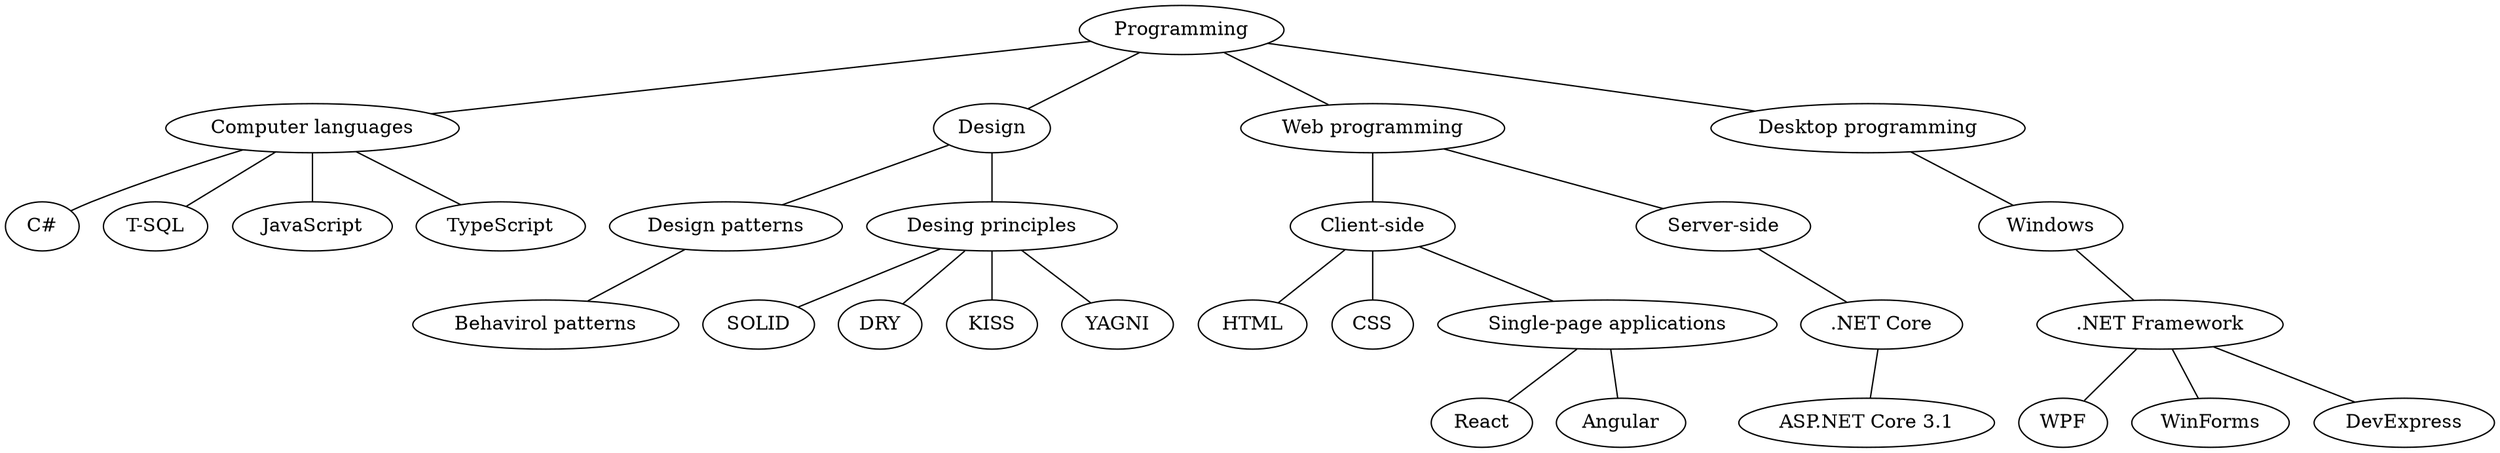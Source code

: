 graph expertise {

    programming[label="Programming"]
    programming -- computer_languages
    programming -- desing
    programming -- web_programming
    programming -- desktop_programming

    computer_languages[label="Computer languages"]
    computer_languages -- csharp
    computer_languages -- t_sql
    computer_languages -- javascript
    computer_languages -- typescript

    javascript[label="JavaScript"]
    typescript[label="TypeScript"]

    desing[label="Design"]
    desing -- desing_patterns
    desing -- desing_principles

    desing_patterns[label="Design patterns"]
    desing_patterns -- behavirol_patterns

    behavirol_patterns[label="Behavirol patterns"]

    desing_principles[label="Desing principles"]
    desing_principles -- solid
    desing_principles -- dry
    desing_principles -- kiss
    desing_principles -- yagni
    
    solid[label="SOLID"]
    dry[label="DRY"]
    kiss[label="KISS"]
    yagni[label="YAGNI"]

    t_sql[label="T-SQL"]
    csharp[label="C#"]
      
    web_programming[label="Web programming"]
    web_programming -- client_side
    web_programming -- server_side

    server_side[label="Server-side"]
    server_side -- dot_net_core

    dot_net_core[label = ".NET Core"]
    dot_net_core -- asp_net_core

    asp_net_core[label = "ASP.NET Core 3.1"]

    client_side[label="Client-side"]
    client_side -- html
    client_side -- css
    client_side -- spa;

    spa[label="Single-page applications"]
    spa -- react;
    spa -- angular;

    react[label="React"]
    angular[label="Angular"]

    html[label="HTML"]
    css[label="CSS"]

    desktop_programming[label="Desktop programming"]
    desktop_programming -- desktop_programming_windows
   
    desktop_programming_windows[label="Windows"]
    desktop_programming_windows -- dot_net_framework
    
    dot_net_framework[label = ".NET Framework"]
    dot_net_framework -- wpf
    dot_net_framework -- winforms
    dot_net_framework -- devexpress

    wpf[label="WPF"]
    winforms[label="WinForms"]
    devexpress[label="DevExpress"]
    
}